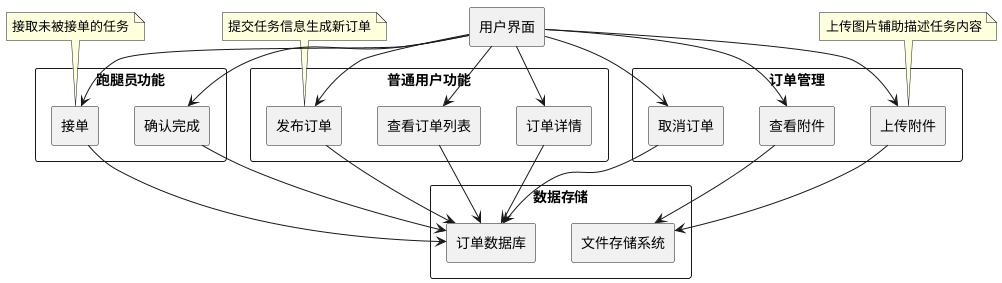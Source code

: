 @startuml
skinparam componentStyle rectangle
top to bottom direction

[用户界面] as user_interface

rectangle "普通用户功能" {
  [发布订单] as publish_order
  [查看订单列表] as list_orders
  [订单详情] as view_detail
}

note top of publish_order
  提交任务信息生成新订单
end note

rectangle "跑腿员功能" {
  [接单] as accept_order
  [确认完成] as confirm_order
}

note top of accept_order
  接取未被接单的任务
end note

rectangle "订单管理" {
  [取消订单] as cancel_order
  [上传附件] as upload_attachment
  [查看附件] as view_attachments
}

note top of upload_attachment
  上传图片辅助描述任务内容
end note

rectangle "数据存储" {
  [订单数据库] as order_db
  [文件存储系统] as file_system
}

user_interface --> publish_order
user_interface --> list_orders
user_interface --> view_detail
user_interface --> accept_order
user_interface --> confirm_order
user_interface --> cancel_order
user_interface --> upload_attachment
user_interface --> view_attachments

publish_order --> order_db
list_orders --> order_db
view_detail --> order_db
accept_order --> order_db
confirm_order --> order_db
cancel_order --> order_db
upload_attachment --> file_system
view_attachments --> file_system

'title 图X 跑腿子系统
@enduml

